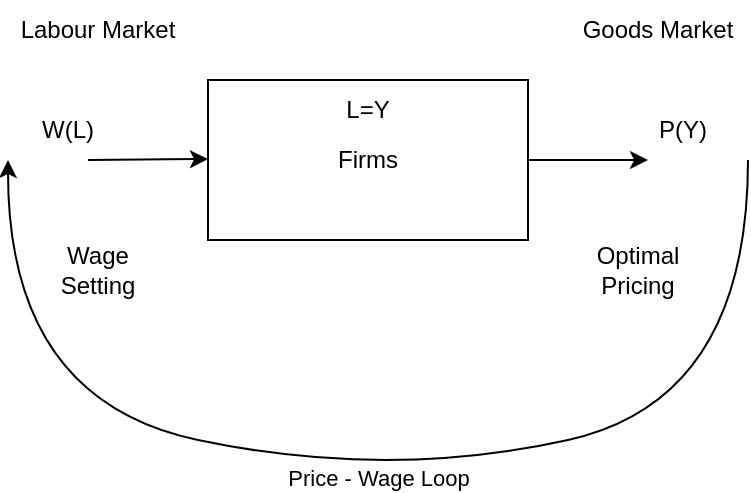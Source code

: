 <mxfile>
    <diagram id="HofYizSThUqiD2Gpqp15" name="Page-1">
        <mxGraphModel dx="611" dy="720" grid="1" gridSize="10" guides="1" tooltips="1" connect="1" arrows="1" fold="1" page="1" pageScale="1" pageWidth="850" pageHeight="1100" math="1" shadow="0">
            <root>
                <mxCell id="0"/>
                <mxCell id="1" parent="0"/>
                <mxCell id="2" value="Firms" style="whiteSpace=wrap;html=1;" parent="1" vertex="1">
                    <mxGeometry x="220" y="80" width="160" height="80" as="geometry"/>
                </mxCell>
                <mxCell id="4" value="" style="edgeStyle=none;orthogonalLoop=1;jettySize=auto;html=1;exitX=1;exitY=0.5;exitDx=0;exitDy=0;" parent="1" source="2" edge="1">
                    <mxGeometry width="80" relative="1" as="geometry">
                        <mxPoint x="510" y="130" as="sourcePoint"/>
                        <mxPoint x="440" y="120" as="targetPoint"/>
                        <Array as="points"/>
                    </mxGeometry>
                </mxCell>
                <mxCell id="5" value="" style="edgeStyle=none;orthogonalLoop=1;jettySize=auto;html=1;" parent="1" edge="1">
                    <mxGeometry width="80" relative="1" as="geometry">
                        <mxPoint x="160" y="120" as="sourcePoint"/>
                        <mxPoint x="220" y="119.5" as="targetPoint"/>
                        <Array as="points"/>
                    </mxGeometry>
                </mxCell>
                <mxCell id="7" value="Labour Market" style="text;strokeColor=none;align=center;fillColor=none;html=1;verticalAlign=middle;whiteSpace=wrap;rounded=0;" parent="1" vertex="1">
                    <mxGeometry x="120" y="40" width="90" height="30" as="geometry"/>
                </mxCell>
                <mxCell id="8" value="Goods Market" style="text;strokeColor=none;align=center;fillColor=none;html=1;verticalAlign=middle;whiteSpace=wrap;rounded=0;" parent="1" vertex="1">
                    <mxGeometry x="405" y="40" width="80" height="30" as="geometry"/>
                </mxCell>
                <mxCell id="9" value="Optimal Pricing" style="text;strokeColor=none;align=center;fillColor=none;html=1;verticalAlign=middle;whiteSpace=wrap;rounded=0;" parent="1" vertex="1">
                    <mxGeometry x="405" y="160" width="60" height="30" as="geometry"/>
                </mxCell>
                <mxCell id="10" value="Wage&lt;br&gt;Setting" style="text;strokeColor=none;align=center;fillColor=none;html=1;verticalAlign=middle;whiteSpace=wrap;rounded=0;" parent="1" vertex="1">
                    <mxGeometry x="135" y="160" width="60" height="30" as="geometry"/>
                </mxCell>
                <mxCell id="11" value="P(Y)" style="text;strokeColor=none;align=center;fillColor=none;html=1;verticalAlign=middle;whiteSpace=wrap;rounded=0;" parent="1" vertex="1">
                    <mxGeometry x="425" y="90" width="65" height="30" as="geometry"/>
                </mxCell>
                <mxCell id="12" value="W(L)" style="text;strokeColor=none;align=center;fillColor=none;html=1;verticalAlign=middle;whiteSpace=wrap;rounded=0;" parent="1" vertex="1">
                    <mxGeometry x="120" y="90" width="60" height="30" as="geometry"/>
                </mxCell>
                <mxCell id="14" value="Price - Wage Loop" style="edgeStyle=none;orthogonalLoop=1;jettySize=auto;html=1;exitX=1;exitY=1;exitDx=0;exitDy=0;entryX=0;entryY=1;entryDx=0;entryDy=0;curved=1;" parent="1" source="11" target="12" edge="1">
                    <mxGeometry width="80" relative="1" as="geometry">
                        <mxPoint x="250" y="240" as="sourcePoint"/>
                        <mxPoint x="330" y="240" as="targetPoint"/>
                        <Array as="points">
                            <mxPoint x="490" y="240"/>
                            <mxPoint x="310" y="280"/>
                            <mxPoint x="120" y="240"/>
                        </Array>
                    </mxGeometry>
                </mxCell>
                <mxCell id="16" value="L=Y" style="text;strokeColor=none;align=center;fillColor=none;html=1;verticalAlign=middle;whiteSpace=wrap;rounded=0;" vertex="1" parent="1">
                    <mxGeometry x="270" y="80" width="60" height="30" as="geometry"/>
                </mxCell>
            </root>
        </mxGraphModel>
    </diagram>
</mxfile>